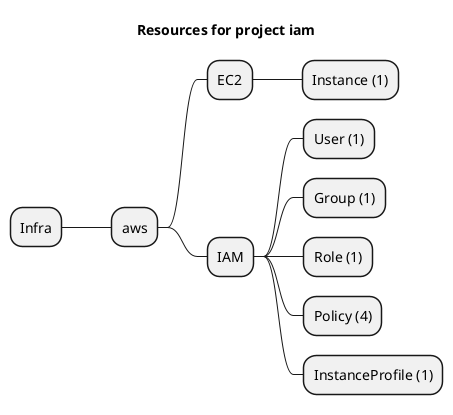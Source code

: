 @startmindmap
title Resources for project iam
skinparam monochrome true
+ Infra
++ aws
+++ EC2
++++ Instance (1)
+++ IAM
++++ User (1)
++++ Group (1)
++++ Role (1)
++++ Policy (4)
++++ InstanceProfile (1)
@endmindmap